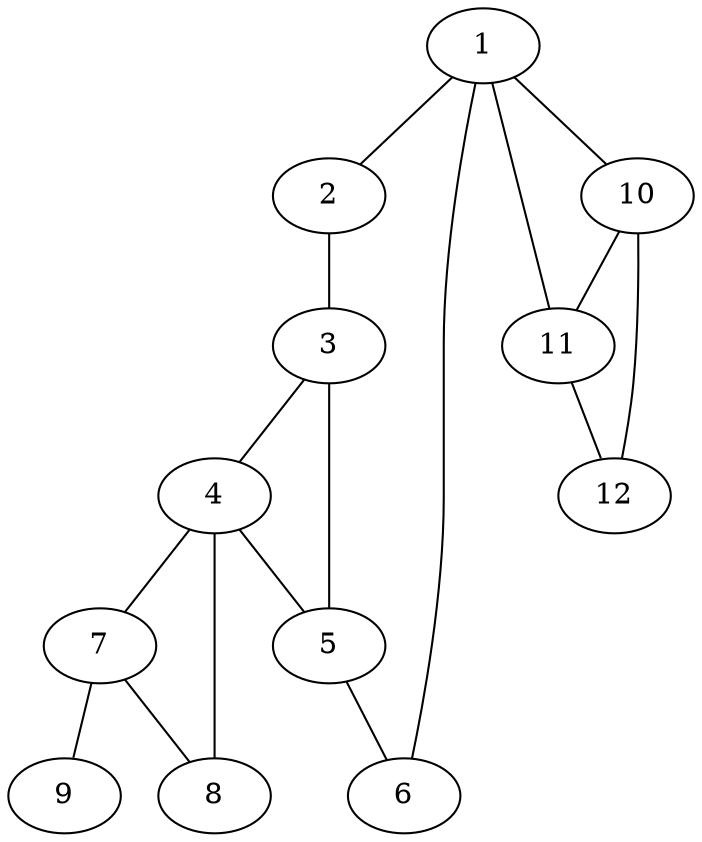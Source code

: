 graph Grafo {
    1 -- 2;
    1 -- 6;
    1 -- 10;
    1 -- 11;
    2 -- 3;
    3 -- 4;
    3 -- 5;
    4 -- 5;
    4 -- 7;
    4 -- 8;
    5 -- 6;
    7 -- 8;
    7 -- 9;
    10 -- 11;
    10 -- 12;
    11 -- 12;
}
